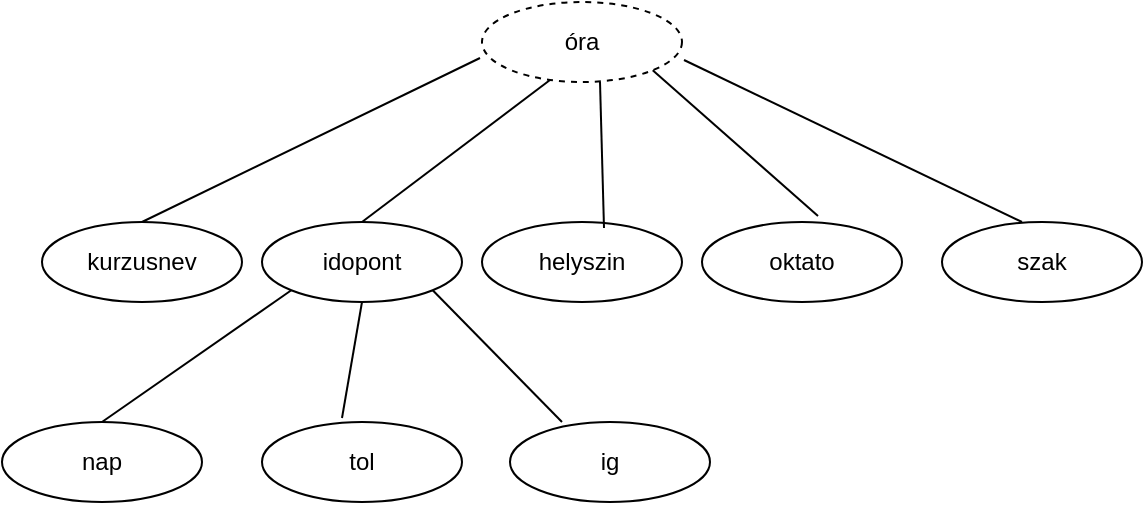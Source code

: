 <mxfile version="24.8.6">
  <diagram name="1 oldal" id="45gOy-QddcK-h88EuHRZ">
    <mxGraphModel dx="1434" dy="738" grid="1" gridSize="10" guides="1" tooltips="1" connect="1" arrows="1" fold="1" page="1" pageScale="1" pageWidth="827" pageHeight="1169" math="0" shadow="0">
      <root>
        <mxCell id="0" />
        <mxCell id="1" parent="0" />
        <mxCell id="9L2iGw58JaosnKlMXx7j-1" value="óra" style="ellipse;whiteSpace=wrap;html=1;align=center;dashed=1;" parent="1" vertex="1">
          <mxGeometry x="350" y="110" width="100" height="40" as="geometry" />
        </mxCell>
        <mxCell id="9L2iGw58JaosnKlMXx7j-4" value="szak" style="ellipse;whiteSpace=wrap;html=1;align=center;" parent="1" vertex="1">
          <mxGeometry x="580" y="220" width="100" height="40" as="geometry" />
        </mxCell>
        <mxCell id="9L2iGw58JaosnKlMXx7j-5" value="idopont" style="ellipse;whiteSpace=wrap;html=1;align=center;" parent="1" vertex="1">
          <mxGeometry x="240" y="220" width="100" height="40" as="geometry" />
        </mxCell>
        <mxCell id="9L2iGw58JaosnKlMXx7j-6" value="oktato" style="ellipse;whiteSpace=wrap;html=1;align=center;" parent="1" vertex="1">
          <mxGeometry x="460" y="220" width="100" height="40" as="geometry" />
        </mxCell>
        <mxCell id="9L2iGw58JaosnKlMXx7j-7" value="helyszin" style="ellipse;whiteSpace=wrap;html=1;align=center;" parent="1" vertex="1">
          <mxGeometry x="350" y="220" width="100" height="40" as="geometry" />
        </mxCell>
        <mxCell id="9L2iGw58JaosnKlMXx7j-8" value="kurzusnev" style="ellipse;whiteSpace=wrap;html=1;align=center;" parent="1" vertex="1">
          <mxGeometry x="130" y="220" width="100" height="40" as="geometry" />
        </mxCell>
        <mxCell id="9L2iGw58JaosnKlMXx7j-10" value="" style="endArrow=none;html=1;rounded=0;exitX=0.5;exitY=0;exitDx=0;exitDy=0;entryX=-0.01;entryY=0.7;entryDx=0;entryDy=0;entryPerimeter=0;" parent="1" source="9L2iGw58JaosnKlMXx7j-8" target="9L2iGw58JaosnKlMXx7j-1" edge="1">
          <mxGeometry relative="1" as="geometry">
            <mxPoint x="200" y="140" as="sourcePoint" />
            <mxPoint x="360" y="140" as="targetPoint" />
          </mxGeometry>
        </mxCell>
        <mxCell id="9L2iGw58JaosnKlMXx7j-11" value="" style="endArrow=none;html=1;rounded=0;exitX=0.34;exitY=0.975;exitDx=0;exitDy=0;exitPerimeter=0;entryX=0.5;entryY=0;entryDx=0;entryDy=0;" parent="1" source="9L2iGw58JaosnKlMXx7j-1" target="9L2iGw58JaosnKlMXx7j-5" edge="1">
          <mxGeometry relative="1" as="geometry">
            <mxPoint x="300" y="190" as="sourcePoint" />
            <mxPoint x="460" y="190" as="targetPoint" />
          </mxGeometry>
        </mxCell>
        <mxCell id="9L2iGw58JaosnKlMXx7j-12" value="" style="endArrow=none;html=1;rounded=0;entryX=0.61;entryY=0.075;entryDx=0;entryDy=0;entryPerimeter=0;exitX=0.59;exitY=1;exitDx=0;exitDy=0;exitPerimeter=0;" parent="1" source="9L2iGw58JaosnKlMXx7j-1" target="9L2iGw58JaosnKlMXx7j-7" edge="1">
          <mxGeometry relative="1" as="geometry">
            <mxPoint x="430" y="160" as="sourcePoint" />
            <mxPoint x="574" y="190" as="targetPoint" />
          </mxGeometry>
        </mxCell>
        <mxCell id="9L2iGw58JaosnKlMXx7j-13" value="" style="endArrow=none;html=1;rounded=0;entryX=0.58;entryY=-0.075;entryDx=0;entryDy=0;entryPerimeter=0;exitX=1;exitY=1;exitDx=0;exitDy=0;" parent="1" source="9L2iGw58JaosnKlMXx7j-1" target="9L2iGw58JaosnKlMXx7j-6" edge="1">
          <mxGeometry relative="1" as="geometry">
            <mxPoint x="440" y="140" as="sourcePoint" />
            <mxPoint x="600" y="140" as="targetPoint" />
          </mxGeometry>
        </mxCell>
        <mxCell id="9L2iGw58JaosnKlMXx7j-14" value="" style="endArrow=none;html=1;rounded=0;exitX=1.01;exitY=0.725;exitDx=0;exitDy=0;exitPerimeter=0;entryX=0.4;entryY=0;entryDx=0;entryDy=0;entryPerimeter=0;" parent="1" source="9L2iGw58JaosnKlMXx7j-1" target="9L2iGw58JaosnKlMXx7j-4" edge="1">
          <mxGeometry relative="1" as="geometry">
            <mxPoint x="510" y="160" as="sourcePoint" />
            <mxPoint x="670" y="160" as="targetPoint" />
          </mxGeometry>
        </mxCell>
        <mxCell id="9L2iGw58JaosnKlMXx7j-15" value="ig" style="ellipse;whiteSpace=wrap;html=1;align=center;" parent="1" vertex="1">
          <mxGeometry x="364" y="320" width="100" height="40" as="geometry" />
        </mxCell>
        <mxCell id="9L2iGw58JaosnKlMXx7j-16" value="tol" style="ellipse;whiteSpace=wrap;html=1;align=center;" parent="1" vertex="1">
          <mxGeometry x="240" y="320" width="100" height="40" as="geometry" />
        </mxCell>
        <mxCell id="9L2iGw58JaosnKlMXx7j-17" value="nap" style="ellipse;whiteSpace=wrap;html=1;align=center;" parent="1" vertex="1">
          <mxGeometry x="110" y="320" width="100" height="40" as="geometry" />
        </mxCell>
        <mxCell id="9L2iGw58JaosnKlMXx7j-18" value="" style="endArrow=none;html=1;rounded=0;exitX=0.26;exitY=0;exitDx=0;exitDy=0;exitPerimeter=0;entryX=1;entryY=1;entryDx=0;entryDy=0;" parent="1" edge="1" target="9L2iGw58JaosnKlMXx7j-5" source="9L2iGw58JaosnKlMXx7j-15">
          <mxGeometry relative="1" as="geometry">
            <mxPoint x="320" y="270" as="sourcePoint" />
            <mxPoint x="480" y="270" as="targetPoint" />
          </mxGeometry>
        </mxCell>
        <mxCell id="9L2iGw58JaosnKlMXx7j-19" value="" style="endArrow=none;html=1;rounded=0;exitX=0.4;exitY=-0.05;exitDx=0;exitDy=0;exitPerimeter=0;entryX=0.5;entryY=1;entryDx=0;entryDy=0;" parent="1" source="9L2iGw58JaosnKlMXx7j-16" target="9L2iGw58JaosnKlMXx7j-5" edge="1">
          <mxGeometry relative="1" as="geometry">
            <mxPoint x="280" y="290" as="sourcePoint" />
            <mxPoint x="440" y="290" as="targetPoint" />
          </mxGeometry>
        </mxCell>
        <mxCell id="9L2iGw58JaosnKlMXx7j-20" value="" style="endArrow=none;html=1;rounded=0;exitX=0.5;exitY=0;exitDx=0;exitDy=0;entryX=0;entryY=1;entryDx=0;entryDy=0;" parent="1" source="9L2iGw58JaosnKlMXx7j-17" target="9L2iGw58JaosnKlMXx7j-5" edge="1">
          <mxGeometry relative="1" as="geometry">
            <mxPoint x="160" y="300" as="sourcePoint" />
            <mxPoint x="320" y="300" as="targetPoint" />
          </mxGeometry>
        </mxCell>
      </root>
    </mxGraphModel>
  </diagram>
</mxfile>
